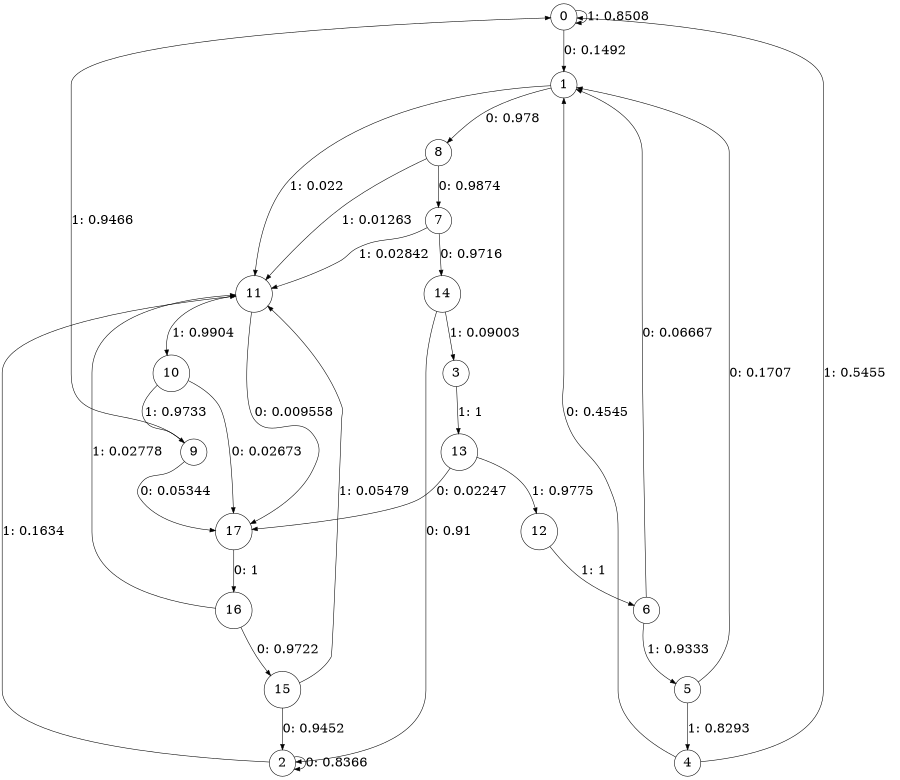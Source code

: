 digraph "ch2_face_short_L11" {
size = "6,8.5";
ratio = "fill";
node [shape = circle];
node [fontsize = 24];
edge [fontsize = 24];
0 -> 1 [label = "0: 0.1492   "];
0 -> 0 [label = "1: 0.8508   "];
1 -> 8 [label = "0: 0.978    "];
1 -> 11 [label = "1: 0.022    "];
2 -> 2 [label = "0: 0.8366   "];
2 -> 11 [label = "1: 0.1634   "];
3 -> 13 [label = "1: 1        "];
4 -> 1 [label = "0: 0.4545   "];
4 -> 0 [label = "1: 0.5455   "];
5 -> 1 [label = "0: 0.1707   "];
5 -> 4 [label = "1: 0.8293   "];
6 -> 1 [label = "0: 0.06667  "];
6 -> 5 [label = "1: 0.9333   "];
7 -> 14 [label = "0: 0.9716   "];
7 -> 11 [label = "1: 0.02842  "];
8 -> 7 [label = "0: 0.9874   "];
8 -> 11 [label = "1: 0.01263  "];
9 -> 17 [label = "0: 0.05344  "];
9 -> 0 [label = "1: 0.9466   "];
10 -> 17 [label = "0: 0.02673  "];
10 -> 9 [label = "1: 0.9733   "];
11 -> 17 [label = "0: 0.009558  "];
11 -> 10 [label = "1: 0.9904   "];
12 -> 6 [label = "1: 1        "];
13 -> 17 [label = "0: 0.02247  "];
13 -> 12 [label = "1: 0.9775   "];
14 -> 2 [label = "0: 0.91     "];
14 -> 3 [label = "1: 0.09003  "];
15 -> 2 [label = "0: 0.9452   "];
15 -> 11 [label = "1: 0.05479  "];
16 -> 15 [label = "0: 0.9722   "];
16 -> 11 [label = "1: 0.02778  "];
17 -> 16 [label = "0: 1        "];
}